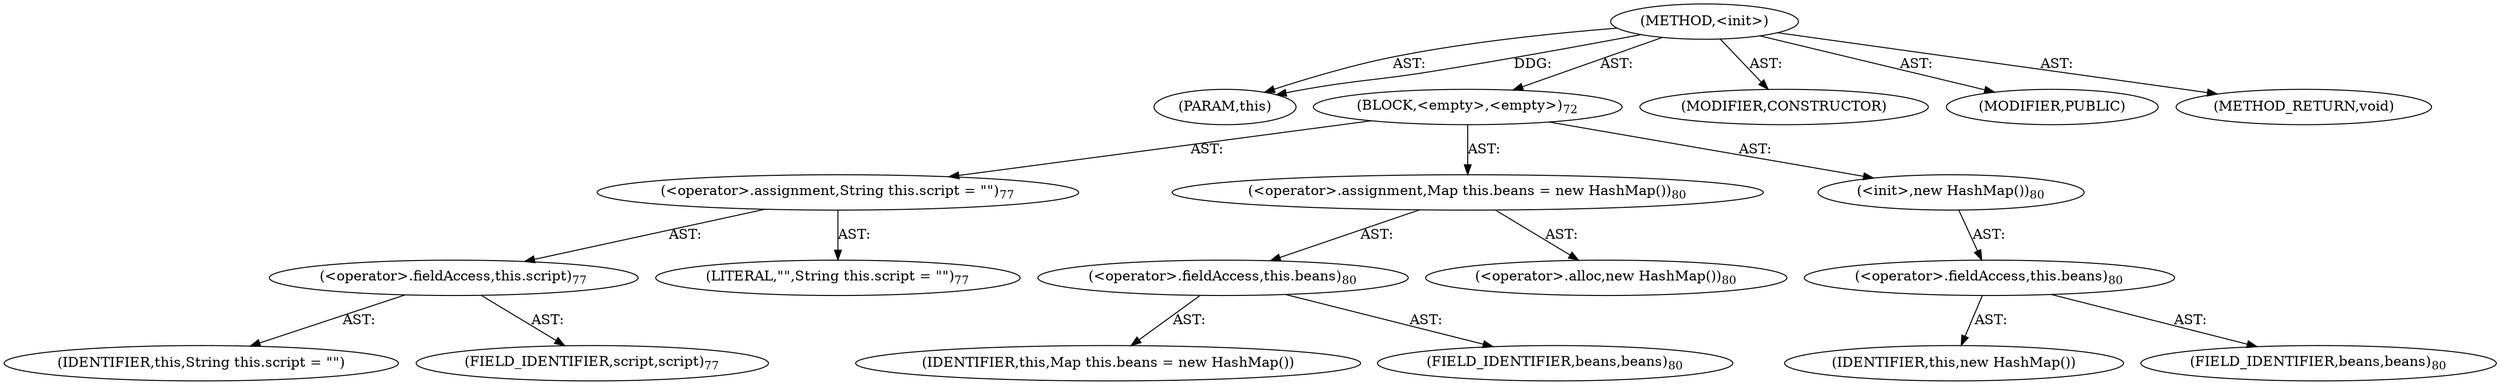 digraph "&lt;init&gt;" {  
"111669149703" [label = <(METHOD,&lt;init&gt;)> ]
"115964117006" [label = <(PARAM,this)> ]
"25769803805" [label = <(BLOCK,&lt;empty&gt;,&lt;empty&gt;)<SUB>72</SUB>> ]
"30064771170" [label = <(&lt;operator&gt;.assignment,String this.script = &quot;&quot;)<SUB>77</SUB>> ]
"30064771171" [label = <(&lt;operator&gt;.fieldAccess,this.script)<SUB>77</SUB>> ]
"68719476831" [label = <(IDENTIFIER,this,String this.script = &quot;&quot;)> ]
"55834574858" [label = <(FIELD_IDENTIFIER,script,script)<SUB>77</SUB>> ]
"90194313227" [label = <(LITERAL,&quot;&quot;,String this.script = &quot;&quot;)<SUB>77</SUB>> ]
"30064771172" [label = <(&lt;operator&gt;.assignment,Map this.beans = new HashMap())<SUB>80</SUB>> ]
"30064771173" [label = <(&lt;operator&gt;.fieldAccess,this.beans)<SUB>80</SUB>> ]
"68719476832" [label = <(IDENTIFIER,this,Map this.beans = new HashMap())> ]
"55834574859" [label = <(FIELD_IDENTIFIER,beans,beans)<SUB>80</SUB>> ]
"30064771174" [label = <(&lt;operator&gt;.alloc,new HashMap())<SUB>80</SUB>> ]
"30064771175" [label = <(&lt;init&gt;,new HashMap())<SUB>80</SUB>> ]
"30064771176" [label = <(&lt;operator&gt;.fieldAccess,this.beans)<SUB>80</SUB>> ]
"68719476833" [label = <(IDENTIFIER,this,new HashMap())> ]
"55834574860" [label = <(FIELD_IDENTIFIER,beans,beans)<SUB>80</SUB>> ]
"133143986193" [label = <(MODIFIER,CONSTRUCTOR)> ]
"133143986194" [label = <(MODIFIER,PUBLIC)> ]
"128849018887" [label = <(METHOD_RETURN,void)> ]
  "111669149703" -> "115964117006"  [ label = "AST: "] 
  "111669149703" -> "25769803805"  [ label = "AST: "] 
  "111669149703" -> "133143986193"  [ label = "AST: "] 
  "111669149703" -> "133143986194"  [ label = "AST: "] 
  "111669149703" -> "128849018887"  [ label = "AST: "] 
  "25769803805" -> "30064771170"  [ label = "AST: "] 
  "25769803805" -> "30064771172"  [ label = "AST: "] 
  "25769803805" -> "30064771175"  [ label = "AST: "] 
  "30064771170" -> "30064771171"  [ label = "AST: "] 
  "30064771170" -> "90194313227"  [ label = "AST: "] 
  "30064771171" -> "68719476831"  [ label = "AST: "] 
  "30064771171" -> "55834574858"  [ label = "AST: "] 
  "30064771172" -> "30064771173"  [ label = "AST: "] 
  "30064771172" -> "30064771174"  [ label = "AST: "] 
  "30064771173" -> "68719476832"  [ label = "AST: "] 
  "30064771173" -> "55834574859"  [ label = "AST: "] 
  "30064771175" -> "30064771176"  [ label = "AST: "] 
  "30064771176" -> "68719476833"  [ label = "AST: "] 
  "30064771176" -> "55834574860"  [ label = "AST: "] 
  "111669149703" -> "115964117006"  [ label = "DDG: "] 
}
